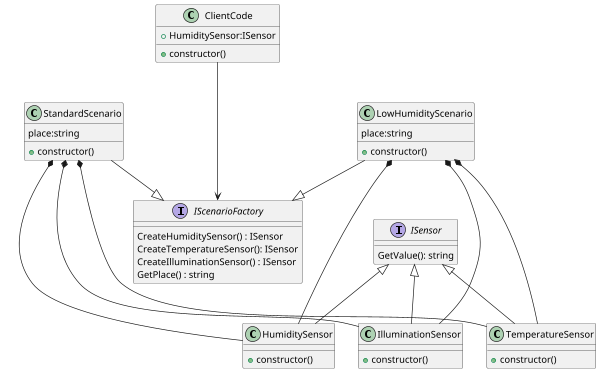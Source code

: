 @startuml SingletonClassDiagram

scale 600 width

interface IScenarioFactory{
    CreateHumiditySensor() : ISensor
    CreateTemperatureSensor(): ISensor
    CreateIlluminationSensor() : ISensor
    GetPlace() : string
}

interface ISensor{
    GetValue(): string
}

class LowHumidityScenario{
    place:string
    +constructor()
}

class StandardScenario{
    place:string
    +constructor()
}

class HumiditySensor{
    +constructor()
}

class TemperatureSensor{
    +constructor()
}

class IlluminationSensor{
    +constructor()
}

class ClientCode{
    +HumiditySensor:ISensor
    +constructor()
}

StandardScenario -|> IScenarioFactory
LowHumidityScenario --|> IScenarioFactory

ISensor <|-- HumiditySensor
ISensor <|-- TemperatureSensor 
ISensor <|-- IlluminationSensor

StandardScenario *-- HumiditySensor
StandardScenario *--- TemperatureSensor
StandardScenario *--- IlluminationSensor

LowHumidityScenario *--- HumiditySensor
LowHumidityScenario *--- TemperatureSensor
LowHumidityScenario *--- IlluminationSensor

ClientCode ---> IScenarioFactory

@enduml